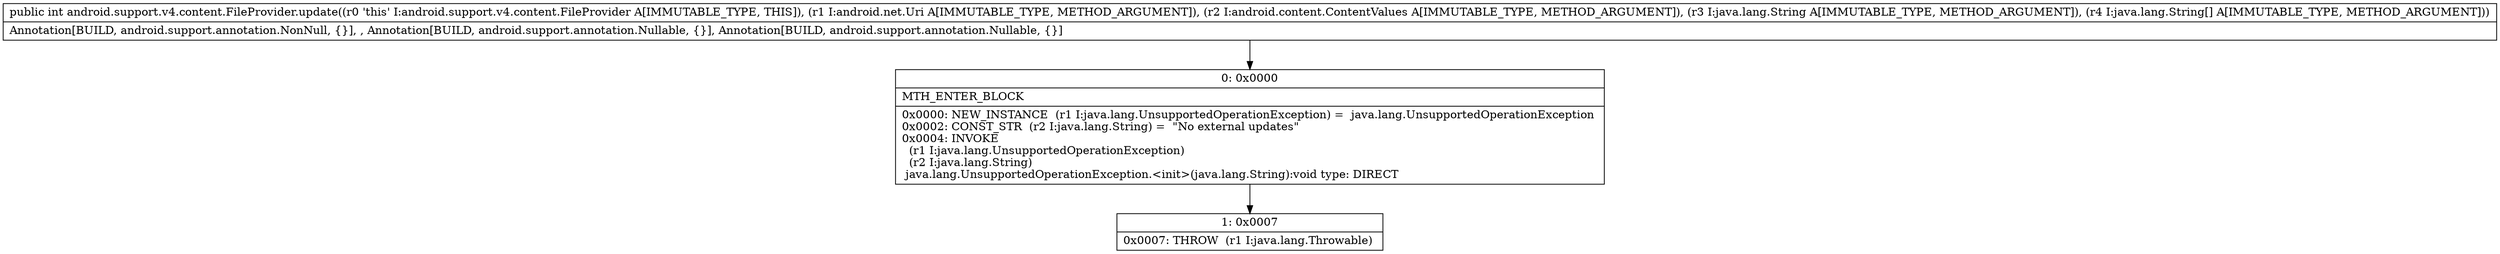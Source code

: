 digraph "CFG forandroid.support.v4.content.FileProvider.update(Landroid\/net\/Uri;Landroid\/content\/ContentValues;Ljava\/lang\/String;[Ljava\/lang\/String;)I" {
Node_0 [shape=record,label="{0\:\ 0x0000|MTH_ENTER_BLOCK\l|0x0000: NEW_INSTANCE  (r1 I:java.lang.UnsupportedOperationException) =  java.lang.UnsupportedOperationException \l0x0002: CONST_STR  (r2 I:java.lang.String) =  \"No external updates\" \l0x0004: INVOKE  \l  (r1 I:java.lang.UnsupportedOperationException)\l  (r2 I:java.lang.String)\l java.lang.UnsupportedOperationException.\<init\>(java.lang.String):void type: DIRECT \l}"];
Node_1 [shape=record,label="{1\:\ 0x0007|0x0007: THROW  (r1 I:java.lang.Throwable) \l}"];
MethodNode[shape=record,label="{public int android.support.v4.content.FileProvider.update((r0 'this' I:android.support.v4.content.FileProvider A[IMMUTABLE_TYPE, THIS]), (r1 I:android.net.Uri A[IMMUTABLE_TYPE, METHOD_ARGUMENT]), (r2 I:android.content.ContentValues A[IMMUTABLE_TYPE, METHOD_ARGUMENT]), (r3 I:java.lang.String A[IMMUTABLE_TYPE, METHOD_ARGUMENT]), (r4 I:java.lang.String[] A[IMMUTABLE_TYPE, METHOD_ARGUMENT]))  | Annotation[BUILD, android.support.annotation.NonNull, \{\}], , Annotation[BUILD, android.support.annotation.Nullable, \{\}], Annotation[BUILD, android.support.annotation.Nullable, \{\}]\l}"];
MethodNode -> Node_0;
Node_0 -> Node_1;
}

